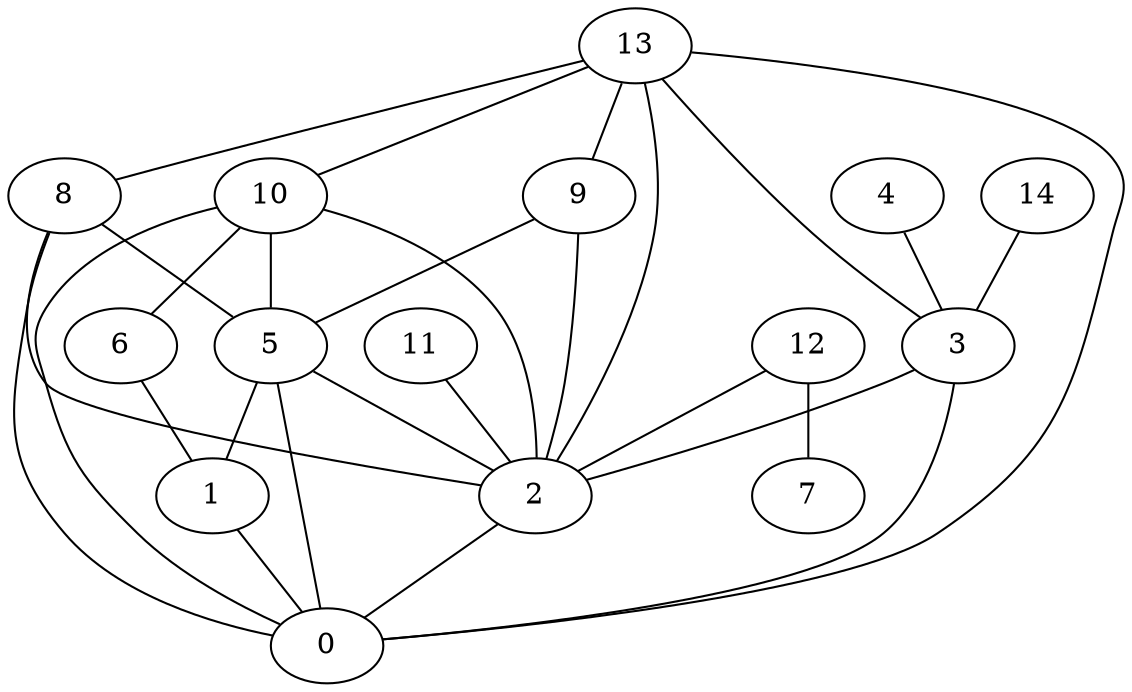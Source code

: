 digraph "sensornet-topology" {
label = "";
rankdir="BT";"0"->"1" [arrowhead = "both"] 
"0"->"2" [arrowhead = "both"] 
"0"->"3" [arrowhead = "both"] 
"0"->"5" [arrowhead = "both"] 
"0"->"8" [arrowhead = "both"] 
"0"->"10" [arrowhead = "both"] 
"0"->"13" [arrowhead = "both"] 
"1"->"5" [arrowhead = "both"] 
"1"->"6" [arrowhead = "both"] 
"2"->"3" [arrowhead = "both"] 
"2"->"5" [arrowhead = "both"] 
"2"->"8" [arrowhead = "both"] 
"2"->"9" [arrowhead = "both"] 
"2"->"10" [arrowhead = "both"] 
"2"->"11" [arrowhead = "both"] 
"2"->"12" [arrowhead = "both"] 
"2"->"13" [arrowhead = "both"] 
"3"->"4" [arrowhead = "both"] 
"3"->"13" [arrowhead = "both"] 
"3"->"14" [arrowhead = "both"] 
"5"->"8" [arrowhead = "both"] 
"5"->"9" [arrowhead = "both"] 
"5"->"10" [arrowhead = "both"] 
"6"->"10" [arrowhead = "both"] 
"7"->"12" [arrowhead = "both"] 
"8"->"13" [arrowhead = "both"] 
"9"->"13" [arrowhead = "both"] 
"10"->"13" [arrowhead = "both"] 
}